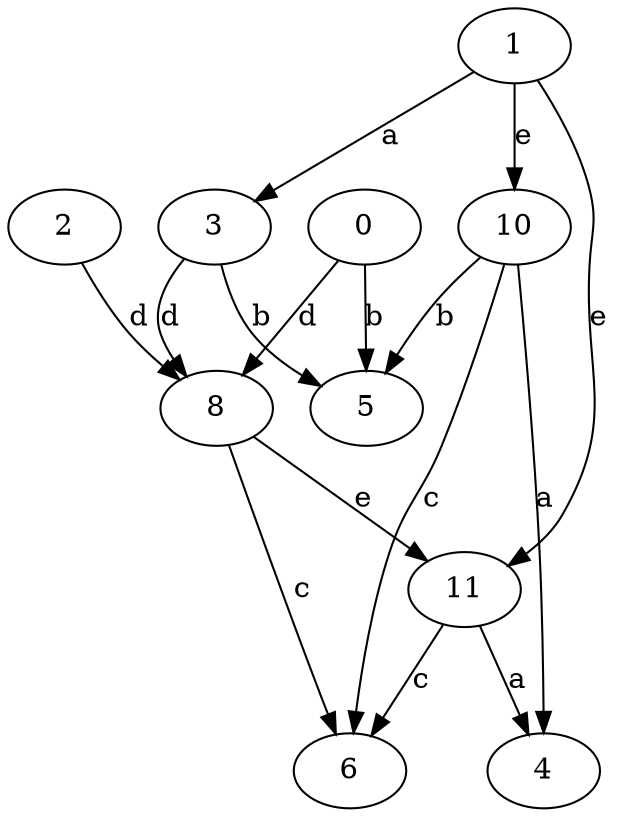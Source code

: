 strict digraph  {
0;
2;
3;
4;
5;
6;
1;
8;
10;
11;
0 -> 5  [label=b];
0 -> 8  [label=d];
2 -> 8  [label=d];
3 -> 5  [label=b];
3 -> 8  [label=d];
1 -> 3  [label=a];
1 -> 10  [label=e];
1 -> 11  [label=e];
8 -> 6  [label=c];
8 -> 11  [label=e];
10 -> 4  [label=a];
10 -> 5  [label=b];
10 -> 6  [label=c];
11 -> 4  [label=a];
11 -> 6  [label=c];
}
